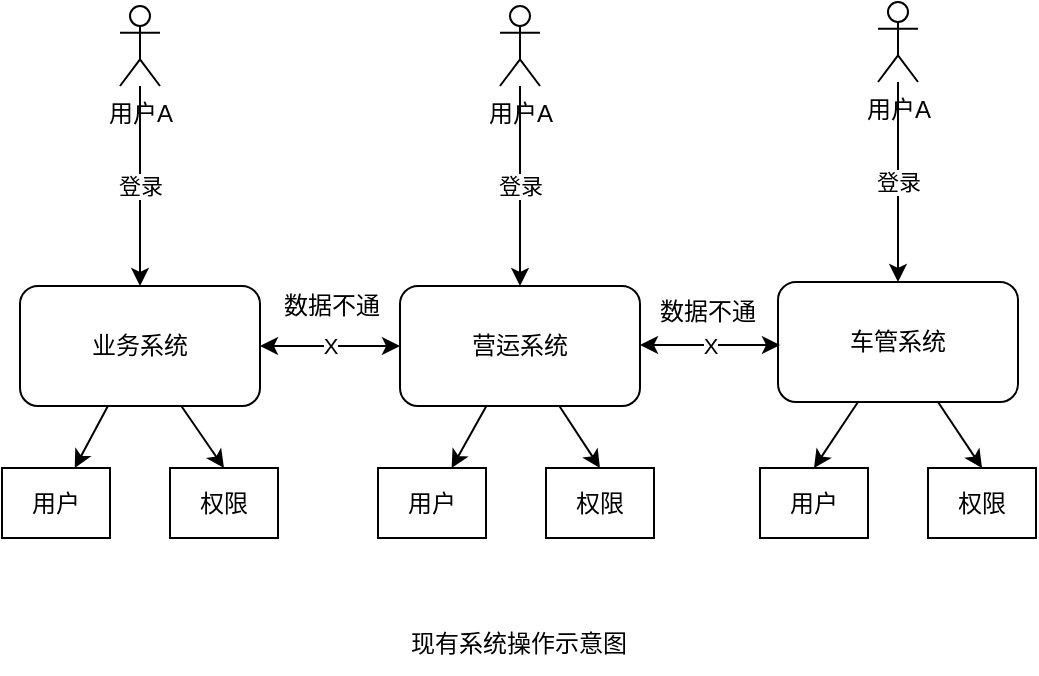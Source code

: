 <mxfile version="17.4.4" type="github">
  <diagram id="Inx6HUQAcLgR1TPovdSU" name="Page-1">
    <mxGraphModel dx="1422" dy="794" grid="0" gridSize="10" guides="1" tooltips="1" connect="1" arrows="1" fold="1" page="0" pageScale="1" pageWidth="827" pageHeight="1169" math="0" shadow="0">
      <root>
        <mxCell id="0" />
        <mxCell id="1" parent="0" />
        <mxCell id="RvGu80hFbcnl9BuMKpU1-7" value="登录&lt;br&gt;" style="edgeStyle=orthogonalEdgeStyle;rounded=0;orthogonalLoop=1;jettySize=auto;html=1;" edge="1" parent="1" source="RvGu80hFbcnl9BuMKpU1-1" target="RvGu80hFbcnl9BuMKpU1-2">
          <mxGeometry relative="1" as="geometry" />
        </mxCell>
        <mxCell id="RvGu80hFbcnl9BuMKpU1-1" value="用户A" style="shape=umlActor;verticalLabelPosition=bottom;verticalAlign=top;html=1;outlineConnect=0;" vertex="1" parent="1">
          <mxGeometry x="190" y="160" width="20" height="40" as="geometry" />
        </mxCell>
        <mxCell id="RvGu80hFbcnl9BuMKpU1-18" style="rounded=0;orthogonalLoop=1;jettySize=auto;html=1;" edge="1" parent="1" source="RvGu80hFbcnl9BuMKpU1-2" target="RvGu80hFbcnl9BuMKpU1-16">
          <mxGeometry relative="1" as="geometry" />
        </mxCell>
        <mxCell id="RvGu80hFbcnl9BuMKpU1-19" style="rounded=0;orthogonalLoop=1;jettySize=auto;html=1;entryX=0.5;entryY=0;entryDx=0;entryDy=0;" edge="1" parent="1" source="RvGu80hFbcnl9BuMKpU1-2" target="RvGu80hFbcnl9BuMKpU1-17">
          <mxGeometry relative="1" as="geometry" />
        </mxCell>
        <mxCell id="RvGu80hFbcnl9BuMKpU1-2" value="业务系统" style="rounded=1;whiteSpace=wrap;html=1;" vertex="1" parent="1">
          <mxGeometry x="140" y="300" width="120" height="60" as="geometry" />
        </mxCell>
        <mxCell id="RvGu80hFbcnl9BuMKpU1-8" value="登录&lt;br&gt;" style="edgeStyle=orthogonalEdgeStyle;rounded=0;orthogonalLoop=1;jettySize=auto;html=1;" edge="1" parent="1" source="RvGu80hFbcnl9BuMKpU1-3" target="RvGu80hFbcnl9BuMKpU1-4">
          <mxGeometry relative="1" as="geometry">
            <Array as="points">
              <mxPoint x="390" y="250" />
              <mxPoint x="390" y="250" />
            </Array>
          </mxGeometry>
        </mxCell>
        <mxCell id="RvGu80hFbcnl9BuMKpU1-3" value="用户A" style="shape=umlActor;verticalLabelPosition=bottom;verticalAlign=top;html=1;outlineConnect=0;" vertex="1" parent="1">
          <mxGeometry x="380" y="160" width="20" height="40" as="geometry" />
        </mxCell>
        <mxCell id="RvGu80hFbcnl9BuMKpU1-24" style="rounded=0;orthogonalLoop=1;jettySize=auto;html=1;" edge="1" parent="1" source="RvGu80hFbcnl9BuMKpU1-4" target="RvGu80hFbcnl9BuMKpU1-20">
          <mxGeometry relative="1" as="geometry" />
        </mxCell>
        <mxCell id="RvGu80hFbcnl9BuMKpU1-25" style="rounded=0;orthogonalLoop=1;jettySize=auto;html=1;entryX=0.5;entryY=0;entryDx=0;entryDy=0;" edge="1" parent="1" source="RvGu80hFbcnl9BuMKpU1-4" target="RvGu80hFbcnl9BuMKpU1-21">
          <mxGeometry relative="1" as="geometry" />
        </mxCell>
        <mxCell id="RvGu80hFbcnl9BuMKpU1-4" value="营运系统" style="rounded=1;whiteSpace=wrap;html=1;" vertex="1" parent="1">
          <mxGeometry x="330" y="300" width="120" height="60" as="geometry" />
        </mxCell>
        <mxCell id="RvGu80hFbcnl9BuMKpU1-9" value="登录" style="edgeStyle=orthogonalEdgeStyle;rounded=0;orthogonalLoop=1;jettySize=auto;html=1;" edge="1" parent="1" source="RvGu80hFbcnl9BuMKpU1-5" target="RvGu80hFbcnl9BuMKpU1-6">
          <mxGeometry relative="1" as="geometry" />
        </mxCell>
        <mxCell id="RvGu80hFbcnl9BuMKpU1-5" value="用户A" style="shape=umlActor;verticalLabelPosition=bottom;verticalAlign=top;html=1;outlineConnect=0;" vertex="1" parent="1">
          <mxGeometry x="569" y="158" width="20" height="40" as="geometry" />
        </mxCell>
        <mxCell id="RvGu80hFbcnl9BuMKpU1-26" style="edgeStyle=none;rounded=0;orthogonalLoop=1;jettySize=auto;html=1;entryX=0.5;entryY=0;entryDx=0;entryDy=0;" edge="1" parent="1" source="RvGu80hFbcnl9BuMKpU1-6" target="RvGu80hFbcnl9BuMKpU1-22">
          <mxGeometry relative="1" as="geometry" />
        </mxCell>
        <mxCell id="RvGu80hFbcnl9BuMKpU1-27" style="edgeStyle=none;rounded=0;orthogonalLoop=1;jettySize=auto;html=1;entryX=0.5;entryY=0;entryDx=0;entryDy=0;" edge="1" parent="1" source="RvGu80hFbcnl9BuMKpU1-6" target="RvGu80hFbcnl9BuMKpU1-23">
          <mxGeometry relative="1" as="geometry" />
        </mxCell>
        <mxCell id="RvGu80hFbcnl9BuMKpU1-6" value="车管系统" style="rounded=1;whiteSpace=wrap;html=1;" vertex="1" parent="1">
          <mxGeometry x="519" y="298" width="120" height="60" as="geometry" />
        </mxCell>
        <mxCell id="RvGu80hFbcnl9BuMKpU1-10" value="现有系统操作示意图" style="text;html=1;strokeColor=none;fillColor=none;align=center;verticalAlign=middle;whiteSpace=wrap;rounded=0;" vertex="1" parent="1">
          <mxGeometry x="326" y="464" width="127" height="30" as="geometry" />
        </mxCell>
        <mxCell id="RvGu80hFbcnl9BuMKpU1-11" value="X" style="endArrow=classic;startArrow=classic;html=1;rounded=0;exitX=1;exitY=0.5;exitDx=0;exitDy=0;entryX=0;entryY=0.5;entryDx=0;entryDy=0;" edge="1" parent="1" source="RvGu80hFbcnl9BuMKpU1-2" target="RvGu80hFbcnl9BuMKpU1-4">
          <mxGeometry width="50" height="50" relative="1" as="geometry">
            <mxPoint x="263" y="357" as="sourcePoint" />
            <mxPoint x="313" y="307" as="targetPoint" />
          </mxGeometry>
        </mxCell>
        <mxCell id="RvGu80hFbcnl9BuMKpU1-12" value="X" style="endArrow=classic;startArrow=classic;html=1;rounded=0;exitX=1;exitY=0.5;exitDx=0;exitDy=0;entryX=0;entryY=0.5;entryDx=0;entryDy=0;" edge="1" parent="1">
          <mxGeometry width="50" height="50" relative="1" as="geometry">
            <mxPoint x="450" y="329.5" as="sourcePoint" />
            <mxPoint x="520" y="329.5" as="targetPoint" />
          </mxGeometry>
        </mxCell>
        <mxCell id="RvGu80hFbcnl9BuMKpU1-13" value="数据不通" style="text;html=1;strokeColor=none;fillColor=none;align=center;verticalAlign=middle;whiteSpace=wrap;rounded=0;" vertex="1" parent="1">
          <mxGeometry x="266" y="295" width="60" height="30" as="geometry" />
        </mxCell>
        <mxCell id="RvGu80hFbcnl9BuMKpU1-14" value="数据不通" style="text;html=1;strokeColor=none;fillColor=none;align=center;verticalAlign=middle;whiteSpace=wrap;rounded=0;" vertex="1" parent="1">
          <mxGeometry x="454" y="298" width="60" height="30" as="geometry" />
        </mxCell>
        <mxCell id="RvGu80hFbcnl9BuMKpU1-16" value="用户" style="rounded=0;whiteSpace=wrap;html=1;" vertex="1" parent="1">
          <mxGeometry x="131" y="391" width="54" height="35" as="geometry" />
        </mxCell>
        <mxCell id="RvGu80hFbcnl9BuMKpU1-17" value="权限" style="rounded=0;whiteSpace=wrap;html=1;" vertex="1" parent="1">
          <mxGeometry x="215" y="391" width="54" height="35" as="geometry" />
        </mxCell>
        <mxCell id="RvGu80hFbcnl9BuMKpU1-20" value="用户" style="rounded=0;whiteSpace=wrap;html=1;" vertex="1" parent="1">
          <mxGeometry x="319" y="391" width="54" height="35" as="geometry" />
        </mxCell>
        <mxCell id="RvGu80hFbcnl9BuMKpU1-21" value="权限" style="rounded=0;whiteSpace=wrap;html=1;" vertex="1" parent="1">
          <mxGeometry x="403" y="391" width="54" height="35" as="geometry" />
        </mxCell>
        <mxCell id="RvGu80hFbcnl9BuMKpU1-22" value="用户" style="rounded=0;whiteSpace=wrap;html=1;" vertex="1" parent="1">
          <mxGeometry x="510" y="391" width="54" height="35" as="geometry" />
        </mxCell>
        <mxCell id="RvGu80hFbcnl9BuMKpU1-23" value="权限" style="rounded=0;whiteSpace=wrap;html=1;" vertex="1" parent="1">
          <mxGeometry x="594" y="391" width="54" height="35" as="geometry" />
        </mxCell>
      </root>
    </mxGraphModel>
  </diagram>
</mxfile>
